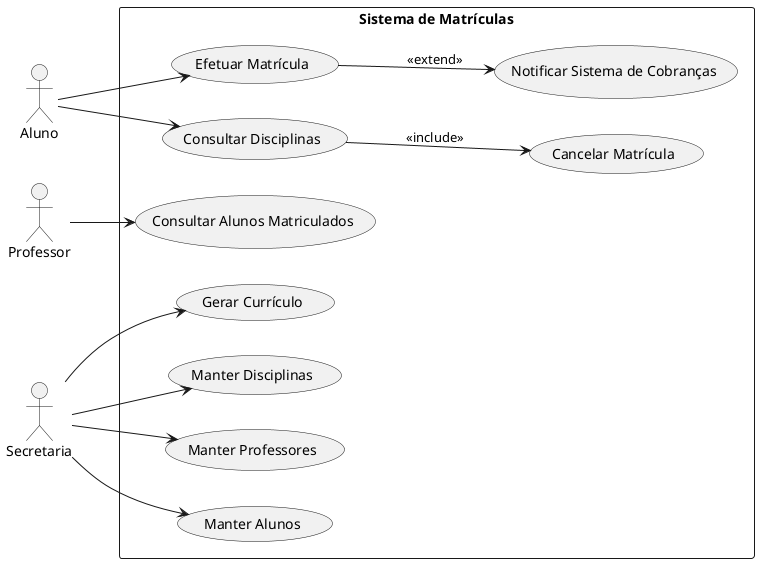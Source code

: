 @startuml
left to right direction

actor "Aluno" as Aluno
actor "Professor" as Professor
actor "Secretaria" as Secretaria

rectangle "Sistema de Matrículas" {
    usecase "Efetuar Matrícula" as EfetuarMatricula
    usecase "Cancelar Matrícula" as CancelarMatricula
    usecase "Consultar Disciplinas" as ConsultarDisciplinas
    usecase "Gerar Currículo" as GerarCurriculo
    usecase "Manter Disciplinas" as ManterDisciplinas
    usecase "Manter Professores" as ManterProfessores
    usecase "Manter Alunos" as ManterAlunos
    usecase "Notificar Sistema de Cobranças" as NotificarSistemaDeCobrancas
    usecase "Consultar Alunos Matriculados" as ConsultarAlunosMatriculados
}

Aluno --> EfetuarMatricula
Aluno --> ConsultarDisciplinas

Professor --> ConsultarAlunosMatriculados

Secretaria --> GerarCurriculo
Secretaria --> ManterDisciplinas
Secretaria --> ManterProfessores
Secretaria --> ManterAlunos

EfetuarMatricula --> NotificarSistemaDeCobrancas : <<extend>>

ConsultarDisciplinas -down-> CancelarMatricula : <<include>>

@enduml